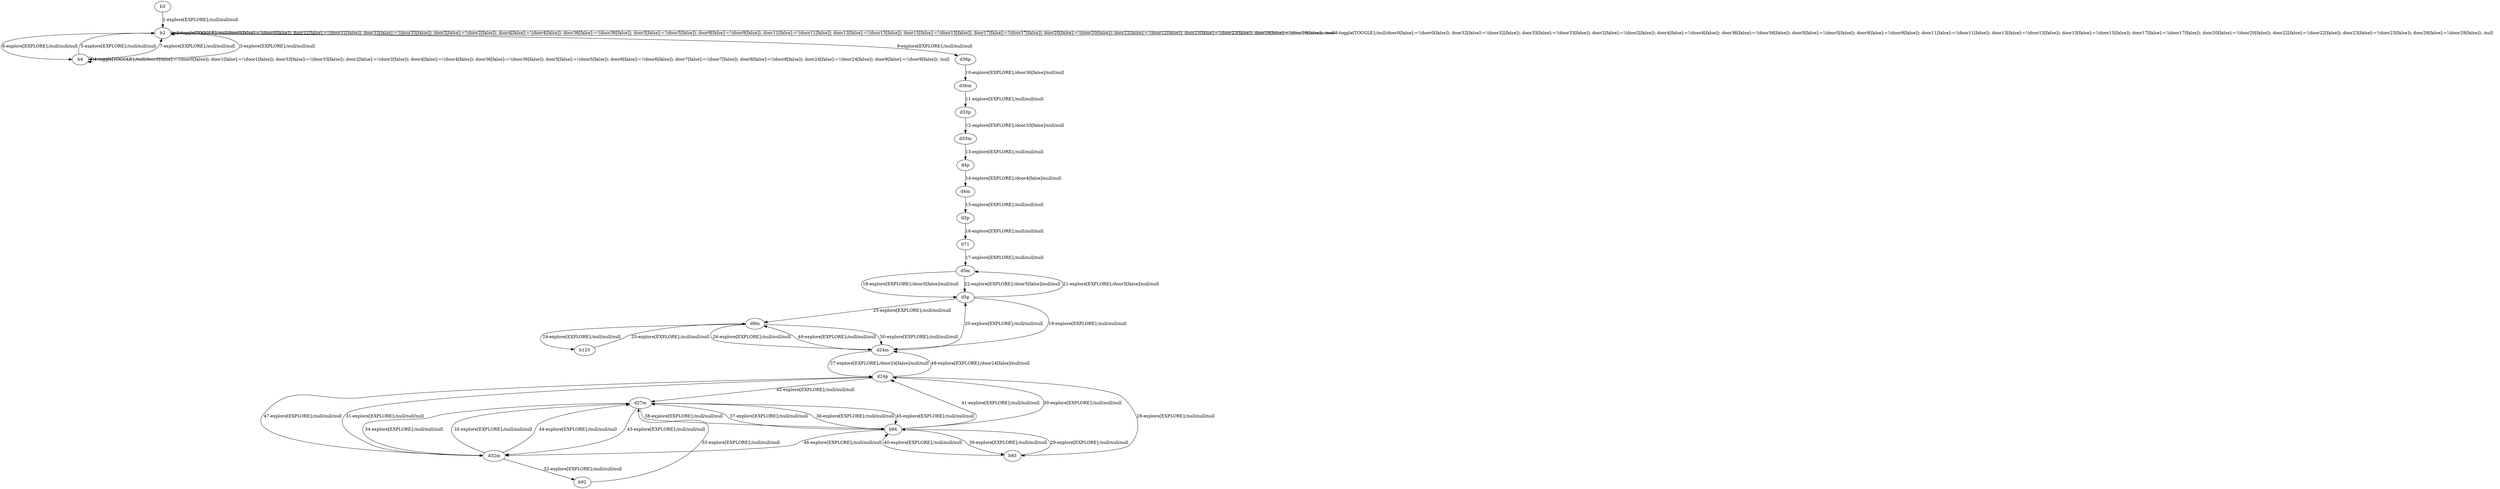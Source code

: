 # Total number of goals covered by this test: 1
# b94 --> d24p

digraph g {
"b3" -> "b2" [label = "1-explore[EXPLORE];/null/null/null"];
"b2" -> "b2" [label = "2-toggle[TOGGLE];/null/door0[false]:=!(door0[false]); door32[false]:=!(door32[false]); door33[false]:=!(door33[false]); door2[false]:=!(door2[false]); door4[false]:=!(door4[false]); door36[false]:=!(door36[false]); door5[false]:=!(door5[false]); door9[false]:=!(door9[false]); door11[false]:=!(door11[false]); door13[false]:=!(door13[false]); door15[false]:=!(door15[false]); door17[false]:=!(door17[false]); door20[false]:=!(door20[false]); door22[false]:=!(door22[false]); door23[false]:=!(door23[false]); door29[false]:=!(door29[false]); /null"];
"b2" -> "b4" [label = "3-explore[EXPLORE];/null/null/null"];
"b4" -> "b4" [label = "4-toggle[TOGGLE];/null/door0[false]:=!(door0[false]); door1[false]:=!(door1[false]); door33[false]:=!(door33[false]); door2[false]:=!(door2[false]); door4[false]:=!(door4[false]); door36[false]:=!(door36[false]); door5[false]:=!(door5[false]); door6[false]:=!(door6[false]); door7[false]:=!(door7[false]); door8[false]:=!(door8[false]); door24[false]:=!(door24[false]); door9[false]:=!(door9[false]); /null"];
"b4" -> "b2" [label = "5-explore[EXPLORE];/null/null/null"];
"b2" -> "b4" [label = "6-explore[EXPLORE];/null/null/null"];
"b4" -> "b2" [label = "7-explore[EXPLORE];/null/null/null"];
"b2" -> "b2" [label = "8-toggle[TOGGLE];/null/door0[false]:=!(door0[false]); door32[false]:=!(door32[false]); door33[false]:=!(door33[false]); door2[false]:=!(door2[false]); door4[false]:=!(door4[false]); door36[false]:=!(door36[false]); door5[false]:=!(door5[false]); door9[false]:=!(door9[false]); door11[false]:=!(door11[false]); door13[false]:=!(door13[false]); door15[false]:=!(door15[false]); door17[false]:=!(door17[false]); door20[false]:=!(door20[false]); door22[false]:=!(door22[false]); door23[false]:=!(door23[false]); door29[false]:=!(door29[false]); /null"];
"b2" -> "d36p" [label = "9-explore[EXPLORE];/null/null/null"];
"d36p" -> "d36m" [label = "10-explore[EXPLORE];/door36[false]/null/null"];
"d36m" -> "d33p" [label = "11-explore[EXPLORE];/null/null/null"];
"d33p" -> "d33m" [label = "12-explore[EXPLORE];/door33[false]/null/null"];
"d33m" -> "d4p" [label = "13-explore[EXPLORE];/null/null/null"];
"d4p" -> "d4m" [label = "14-explore[EXPLORE];/door4[false]/null/null"];
"d4m" -> "d2p" [label = "15-explore[EXPLORE];/null/null/null"];
"d2p" -> "b71" [label = "16-explore[EXPLORE];/null/null/null"];
"b71" -> "d5m" [label = "17-explore[EXPLORE];/null/null/null"];
"d5m" -> "d5p" [label = "18-explore[EXPLORE];/door5[false]/null/null"];
"d5p" -> "d24m" [label = "19-explore[EXPLORE];/null/null/null"];
"d24m" -> "d5p" [label = "20-explore[EXPLORE];/null/null/null"];
"d5p" -> "d5m" [label = "21-explore[EXPLORE];/door5[false]/null/null"];
"d5m" -> "d5p" [label = "22-explore[EXPLORE];/door5[false]/null/null"];
"d5p" -> "d9m" [label = "23-explore[EXPLORE];/null/null/null"];
"d9m" -> "b125" [label = "24-explore[EXPLORE];/null/null/null"];
"b125" -> "d9m" [label = "25-explore[EXPLORE];/null/null/null"];
"d9m" -> "d24m" [label = "26-explore[EXPLORE];/null/null/null"];
"d24m" -> "d24p" [label = "27-explore[EXPLORE];/door24[false]/null/null"];
"d24p" -> "b93" [label = "28-explore[EXPLORE];/null/null/null"];
"b93" -> "b94" [label = "29-explore[EXPLORE];/null/null/null"];
"b94" -> "d24p" [label = "30-explore[EXPLORE];/null/null/null"];
"d24p" -> "d32m" [label = "31-explore[EXPLORE];/null/null/null"];
"d32m" -> "b92" [label = "32-explore[EXPLORE];/null/null/null"];
"b92" -> "d27m" [label = "33-explore[EXPLORE];/null/null/null"];
"d27m" -> "d32m" [label = "34-explore[EXPLORE];/null/null/null"];
"d32m" -> "d27m" [label = "35-explore[EXPLORE];/null/null/null"];
"d27m" -> "b94" [label = "36-explore[EXPLORE];/null/null/null"];
"b94" -> "d27m" [label = "37-explore[EXPLORE];/null/null/null"];
"d27m" -> "b94" [label = "38-explore[EXPLORE];/null/null/null"];
"b94" -> "b93" [label = "39-explore[EXPLORE];/null/null/null"];
"b93" -> "b94" [label = "40-explore[EXPLORE];/null/null/null"];
"b94" -> "d24p" [label = "41-explore[EXPLORE];/null/null/null"];
"d24p" -> "d27m" [label = "42-explore[EXPLORE];/null/null/null"];
"d27m" -> "d32m" [label = "43-explore[EXPLORE];/null/null/null"];
"d32m" -> "d27m" [label = "44-explore[EXPLORE];/null/null/null"];
"d27m" -> "b94" [label = "45-explore[EXPLORE];/null/null/null"];
"b94" -> "d32m" [label = "46-explore[EXPLORE];/null/null/null"];
"d32m" -> "d24p" [label = "47-explore[EXPLORE];/null/null/null"];
"d24p" -> "d24m" [label = "48-explore[EXPLORE];/door24[false]/null/null"];
"d24m" -> "d9m" [label = "49-explore[EXPLORE];/null/null/null"];
"d9m" -> "d24m" [label = "50-explore[EXPLORE];/null/null/null"];
}